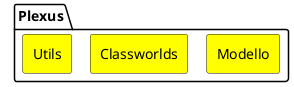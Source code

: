 /*
Licensed to the Apache Software Foundation (ASF) under one
or more contributor license agreements.  See the NOTICE file
distributed with this work for additional information
regarding copyright ownership.  The ASF licenses this file
to you under the Apache License, Version 2.0 (the
"License"); you may not use this file except in compliance
with the License.  You may obtain a copy of the License at

  http://www.apache.org/licenses/LICENSE-2.0

Unless required by applicable law or agreed to in writing,
software distributed under the License is distributed on an
"AS IS" BASIS, WITHOUT WARRANTIES OR CONDITIONS OF ANY
KIND, either express or implied.  See the License for the
specific language governing permissions and limitations
under the License.
*/
@startuml
!pragma layout smetana

<style>
    rectangle {
        BackgroundColor Yellow
    }
}
</style>

package "Plexus" {
  rectangle "Utils"
  rectangle "Classworlds"
  rectangle "Modello"
}

'hidden dependencies to change layout
"Utils" -[hidden]right-> "Classworlds"
"Classworlds" -[hidden]right-> "Modello"

url of "Utils" is [[https://github.com/codehaus-plexus/plexus-utils]]
url of "Classworlds" is [[https://github.com/codehaus-plexus/plexus-classworlds]]
url of "Modello" is [[https://github.com/codehaus-plexus/modello]]

@enduml
